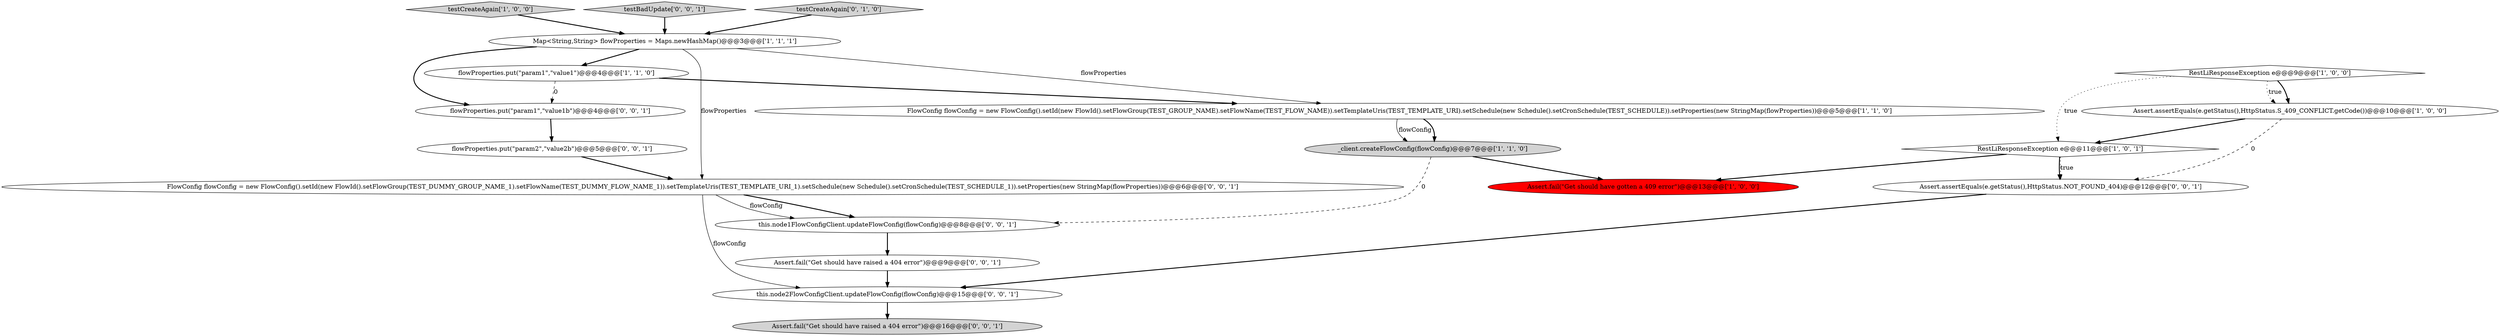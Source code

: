 digraph {
2 [style = filled, label = "testCreateAgain['1', '0', '0']", fillcolor = lightgray, shape = diamond image = "AAA0AAABBB1BBB"];
13 [style = filled, label = "Assert.fail(\"Get should have raised a 404 error\")@@@16@@@['0', '0', '1']", fillcolor = lightgray, shape = ellipse image = "AAA0AAABBB3BBB"];
0 [style = filled, label = "RestLiResponseException e@@@11@@@['1', '0', '1']", fillcolor = white, shape = diamond image = "AAA0AAABBB1BBB"];
18 [style = filled, label = "this.node2FlowConfigClient.updateFlowConfig(flowConfig)@@@15@@@['0', '0', '1']", fillcolor = white, shape = ellipse image = "AAA0AAABBB3BBB"];
14 [style = filled, label = "Assert.assertEquals(e.getStatus(),HttpStatus.NOT_FOUND_404)@@@12@@@['0', '0', '1']", fillcolor = white, shape = ellipse image = "AAA0AAABBB3BBB"];
1 [style = filled, label = "flowProperties.put(\"param1\",\"value1\")@@@4@@@['1', '1', '0']", fillcolor = white, shape = ellipse image = "AAA0AAABBB1BBB"];
5 [style = filled, label = "Map<String,String> flowProperties = Maps.newHashMap()@@@3@@@['1', '1', '1']", fillcolor = white, shape = ellipse image = "AAA0AAABBB1BBB"];
10 [style = filled, label = "this.node1FlowConfigClient.updateFlowConfig(flowConfig)@@@8@@@['0', '0', '1']", fillcolor = white, shape = ellipse image = "AAA0AAABBB3BBB"];
4 [style = filled, label = "FlowConfig flowConfig = new FlowConfig().setId(new FlowId().setFlowGroup(TEST_GROUP_NAME).setFlowName(TEST_FLOW_NAME)).setTemplateUris(TEST_TEMPLATE_URI).setSchedule(new Schedule().setCronSchedule(TEST_SCHEDULE)).setProperties(new StringMap(flowProperties))@@@5@@@['1', '1', '0']", fillcolor = white, shape = ellipse image = "AAA0AAABBB1BBB"];
6 [style = filled, label = "RestLiResponseException e@@@9@@@['1', '0', '0']", fillcolor = white, shape = diamond image = "AAA0AAABBB1BBB"];
7 [style = filled, label = "Assert.fail(\"Get should have gotten a 409 error\")@@@13@@@['1', '0', '0']", fillcolor = red, shape = ellipse image = "AAA1AAABBB1BBB"];
8 [style = filled, label = "_client.createFlowConfig(flowConfig)@@@7@@@['1', '1', '0']", fillcolor = lightgray, shape = ellipse image = "AAA0AAABBB1BBB"];
11 [style = filled, label = "FlowConfig flowConfig = new FlowConfig().setId(new FlowId().setFlowGroup(TEST_DUMMY_GROUP_NAME_1).setFlowName(TEST_DUMMY_FLOW_NAME_1)).setTemplateUris(TEST_TEMPLATE_URI_1).setSchedule(new Schedule().setCronSchedule(TEST_SCHEDULE_1)).setProperties(new StringMap(flowProperties))@@@6@@@['0', '0', '1']", fillcolor = white, shape = ellipse image = "AAA0AAABBB3BBB"];
15 [style = filled, label = "flowProperties.put(\"param1\",\"value1b\")@@@4@@@['0', '0', '1']", fillcolor = white, shape = ellipse image = "AAA0AAABBB3BBB"];
12 [style = filled, label = "Assert.fail(\"Get should have raised a 404 error\")@@@9@@@['0', '0', '1']", fillcolor = white, shape = ellipse image = "AAA0AAABBB3BBB"];
16 [style = filled, label = "testBadUpdate['0', '0', '1']", fillcolor = lightgray, shape = diamond image = "AAA0AAABBB3BBB"];
9 [style = filled, label = "testCreateAgain['0', '1', '0']", fillcolor = lightgray, shape = diamond image = "AAA0AAABBB2BBB"];
17 [style = filled, label = "flowProperties.put(\"param2\",\"value2b\")@@@5@@@['0', '0', '1']", fillcolor = white, shape = ellipse image = "AAA0AAABBB3BBB"];
3 [style = filled, label = "Assert.assertEquals(e.getStatus(),HttpStatus.S_409_CONFLICT.getCode())@@@10@@@['1', '0', '0']", fillcolor = white, shape = ellipse image = "AAA0AAABBB1BBB"];
6->3 [style = bold, label=""];
1->4 [style = bold, label=""];
4->8 [style = solid, label="flowConfig"];
8->10 [style = dashed, label="0"];
1->15 [style = dashed, label="0"];
5->4 [style = solid, label="flowProperties"];
5->15 [style = bold, label=""];
3->0 [style = bold, label=""];
8->7 [style = bold, label=""];
0->7 [style = bold, label=""];
5->11 [style = solid, label="flowProperties"];
5->1 [style = bold, label=""];
15->17 [style = bold, label=""];
0->14 [style = bold, label=""];
11->10 [style = bold, label=""];
10->12 [style = bold, label=""];
12->18 [style = bold, label=""];
18->13 [style = bold, label=""];
9->5 [style = bold, label=""];
16->5 [style = bold, label=""];
4->8 [style = bold, label=""];
11->18 [style = solid, label="flowConfig"];
14->18 [style = bold, label=""];
0->14 [style = dotted, label="true"];
11->10 [style = solid, label="flowConfig"];
6->0 [style = dotted, label="true"];
3->14 [style = dashed, label="0"];
6->3 [style = dotted, label="true"];
2->5 [style = bold, label=""];
17->11 [style = bold, label=""];
}

